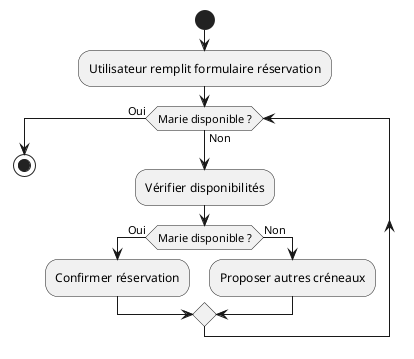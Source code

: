 @startuml
start
:Utilisateur remplit formulaire réservation;
while (Marie disponible ?) is (Non)
  :Vérifier disponibilités;
  if (Marie disponible ?) then (Oui)
    :Confirmer réservation;
  else (Non)
    :Proposer autres créneaux;
  endif
endwhile (Oui)
stop
@enduml